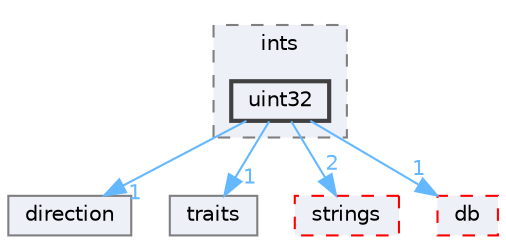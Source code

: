 digraph "src/OpenFOAM/primitives/ints/uint32"
{
 // LATEX_PDF_SIZE
  bgcolor="transparent";
  edge [fontname=Helvetica,fontsize=10,labelfontname=Helvetica,labelfontsize=10];
  node [fontname=Helvetica,fontsize=10,shape=box,height=0.2,width=0.4];
  compound=true
  subgraph clusterdir_086c067a0e64eeb439d30ae0c44248d8 {
    graph [ bgcolor="#edf0f7", pencolor="grey50", label="ints", fontname=Helvetica,fontsize=10 style="filled,dashed", URL="dir_086c067a0e64eeb439d30ae0c44248d8.html",tooltip=""]
  dir_2d1f6df359db3d33298334ce9d620e9b [label="uint32", fillcolor="#edf0f7", color="grey25", style="filled,bold", URL="dir_2d1f6df359db3d33298334ce9d620e9b.html",tooltip=""];
  }
  dir_19dbf0591cffda9f7a5a990739e1850d [label="direction", fillcolor="#edf0f7", color="grey50", style="filled", URL="dir_19dbf0591cffda9f7a5a990739e1850d.html",tooltip=""];
  dir_e46438c88d14724c9114690b543855a0 [label="traits", fillcolor="#edf0f7", color="grey50", style="filled", URL="dir_e46438c88d14724c9114690b543855a0.html",tooltip=""];
  dir_ce1ee507886310df0e74ee2e624fbc88 [label="strings", fillcolor="#edf0f7", color="red", style="filled,dashed", URL="dir_ce1ee507886310df0e74ee2e624fbc88.html",tooltip=""];
  dir_63c634f7a7cfd679ac26c67fb30fc32f [label="db", fillcolor="#edf0f7", color="red", style="filled,dashed", URL="dir_63c634f7a7cfd679ac26c67fb30fc32f.html",tooltip=""];
  dir_2d1f6df359db3d33298334ce9d620e9b->dir_19dbf0591cffda9f7a5a990739e1850d [headlabel="1", labeldistance=1.5 headhref="dir_004185_000953.html" href="dir_004185_000953.html" color="steelblue1" fontcolor="steelblue1"];
  dir_2d1f6df359db3d33298334ce9d620e9b->dir_63c634f7a7cfd679ac26c67fb30fc32f [headlabel="1", labeldistance=1.5 headhref="dir_004185_000817.html" href="dir_004185_000817.html" color="steelblue1" fontcolor="steelblue1"];
  dir_2d1f6df359db3d33298334ce9d620e9b->dir_ce1ee507886310df0e74ee2e624fbc88 [headlabel="2", labeldistance=1.5 headhref="dir_004185_003792.html" href="dir_004185_003792.html" color="steelblue1" fontcolor="steelblue1"];
  dir_2d1f6df359db3d33298334ce9d620e9b->dir_e46438c88d14724c9114690b543855a0 [headlabel="1", labeldistance=1.5 headhref="dir_004185_004092.html" href="dir_004185_004092.html" color="steelblue1" fontcolor="steelblue1"];
}
